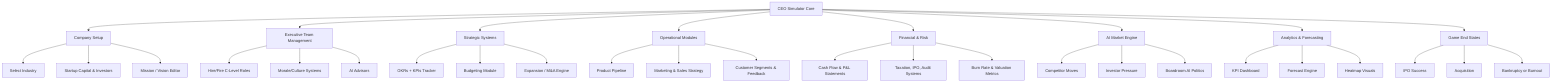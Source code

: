 graph TD
  A[CEO Simulator Core]

  A --> B[Company Setup]
  B --> B1[Select Industry]
  B --> B2[Startup Capital & Investors]
  B --> B3[Mission / Vision Editor]

  A --> C[Executive Team Management]
  C --> C1[Hire/Fire C-Level Roles]
  C --> C2[Morale/Culture Systems]
  C --> C3[AI Advisors]

  A --> D[Strategic Systems]
  D --> D1[OKRs + KPIs Tracker]
  D --> D2[Budgeting Module]
  D --> D3[Expansion / M&A Engine]

  A --> E[Operational Modules]
  E --> E1[Product Pipeline]
  E --> E2[Marketing & Sales Strategy]
  E --> E3[Customer Segments & Feedback]

  A --> F[Financial & Risk]
  F --> F1[Cash Flow & P&L Statements]
  F --> F2[Taxation, IPO, Audit Systems]
  F --> F3[Burn Rate & Valuation Metrics]

  A --> G[AI Market Engine]
  G --> G1[Competitor Moves]
  G --> G2[Investor Pressure]
  G --> G3[Boardroom AI Politics]

  A --> H[Analytics & Forecasting]
  H --> H1[KPI Dashboard]
  H --> H2[Forecast Engine]
  H --> H3[Heatmap Visuals]

  A --> I[Game End States]
  I --> I1[IPO Success]
  I --> I2[Acquisition]
  I --> I3[Bankruptcy or Burnout]